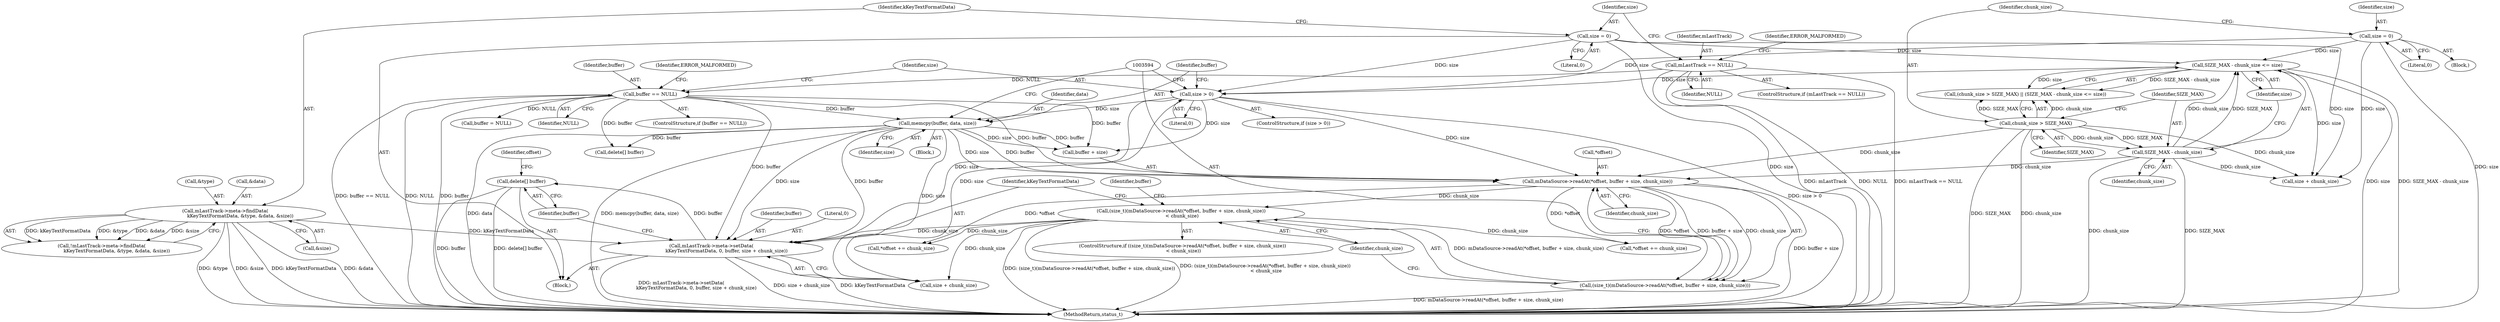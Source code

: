 digraph "0_Android_8a3a2f6ea7defe1a81bb32b3c9f3537f84749b9d@API" {
"1003622" [label="(Call,delete[] buffer)"];
"1003615" [label="(Call,mLastTrack->meta->setData(\n                    kKeyTextFormatData, 0, buffer, size + chunk_size))"];
"1003543" [label="(Call,mLastTrack->meta->findData(\n                    kKeyTextFormatData, &type, &data, &size))"];
"1003587" [label="(Call,memcpy(buffer, data, size))"];
"1003576" [label="(Call,buffer == NULL)"];
"1003530" [label="(Call,mLastTrack == NULL)"];
"1003583" [label="(Call,size > 0)"];
"1003538" [label="(Call,size = 0)"];
"1003560" [label="(Call,SIZE_MAX - chunk_size <= size)"];
"1003561" [label="(Call,SIZE_MAX - chunk_size)"];
"1003557" [label="(Call,chunk_size > SIZE_MAX)"];
"1003552" [label="(Call,size = 0)"];
"1003592" [label="(Call,(size_t)(mDataSource->readAt(*offset, buffer + size, chunk_size))\n < chunk_size)"];
"1003593" [label="(Call,(size_t)(mDataSource->readAt(*offset, buffer + size, chunk_size)))"];
"1003595" [label="(Call,mDataSource->readAt(*offset, buffer + size, chunk_size))"];
"1003576" [label="(Call,buffer == NULL)"];
"1003575" [label="(ControlStructure,if (buffer == NULL))"];
"1003595" [label="(Call,mDataSource->readAt(*offset, buffer + size, chunk_size))"];
"1003539" [label="(Identifier,size)"];
"1003563" [label="(Identifier,chunk_size)"];
"1003588" [label="(Identifier,buffer)"];
"1003618" [label="(Identifier,buffer)"];
"1003545" [label="(Call,&type)"];
"1003553" [label="(Identifier,size)"];
"1003596" [label="(Call,*offset)"];
"1003531" [label="(Identifier,mLastTrack)"];
"1003609" [label="(Call,*offset += chunk_size)"];
"1003534" [label="(Identifier,ERROR_MALFORMED)"];
"1003583" [label="(Call,size > 0)"];
"1003592" [label="(Call,(size_t)(mDataSource->readAt(*offset, buffer + size, chunk_size))\n < chunk_size)"];
"1003532" [label="(Identifier,NULL)"];
"1003582" [label="(ControlStructure,if (size > 0))"];
"1003598" [label="(Call,buffer + size)"];
"1003605" [label="(Identifier,buffer)"];
"1003590" [label="(Identifier,size)"];
"1003557" [label="(Call,chunk_size > SIZE_MAX)"];
"1003547" [label="(Call,&data)"];
"1003577" [label="(Identifier,buffer)"];
"1003572" [label="(Call,size + chunk_size)"];
"1003622" [label="(Call,delete[] buffer)"];
"1003585" [label="(Literal,0)"];
"1003593" [label="(Call,(size_t)(mDataSource->readAt(*offset, buffer + size, chunk_size)))"];
"1003560" [label="(Call,SIZE_MAX - chunk_size <= size)"];
"1003578" [label="(Identifier,NULL)"];
"1003528" [label="(Block,)"];
"1003587" [label="(Call,memcpy(buffer, data, size))"];
"1003923" [label="(MethodReturn,status_t)"];
"1003619" [label="(Call,size + chunk_size)"];
"1003616" [label="(Identifier,kKeyTextFormatData)"];
"1003530" [label="(Call,mLastTrack == NULL)"];
"1003617" [label="(Literal,0)"];
"1003561" [label="(Call,SIZE_MAX - chunk_size)"];
"1003558" [label="(Identifier,chunk_size)"];
"1003601" [label="(Identifier,chunk_size)"];
"1003554" [label="(Literal,0)"];
"1003623" [label="(Identifier,buffer)"];
"1003549" [label="(Call,&size)"];
"1003562" [label="(Identifier,SIZE_MAX)"];
"1003559" [label="(Identifier,SIZE_MAX)"];
"1003586" [label="(Block,)"];
"1003551" [label="(Block,)"];
"1003591" [label="(ControlStructure,if ((size_t)(mDataSource->readAt(*offset, buffer + size, chunk_size))\n < chunk_size))"];
"1003624" [label="(Call,*offset += chunk_size)"];
"1003542" [label="(Call,!mLastTrack->meta->findData(\n                    kKeyTextFormatData, &type, &data, &size))"];
"1003564" [label="(Identifier,size)"];
"1003606" [label="(Call,buffer = NULL)"];
"1003589" [label="(Identifier,data)"];
"1003556" [label="(Call,(chunk_size > SIZE_MAX) || (SIZE_MAX - chunk_size <= size))"];
"1003615" [label="(Call,mLastTrack->meta->setData(\n                    kKeyTextFormatData, 0, buffer, size + chunk_size))"];
"1003602" [label="(Identifier,chunk_size)"];
"1003581" [label="(Identifier,ERROR_MALFORMED)"];
"1003544" [label="(Identifier,kKeyTextFormatData)"];
"1003540" [label="(Literal,0)"];
"1003538" [label="(Call,size = 0)"];
"1003543" [label="(Call,mLastTrack->meta->findData(\n                    kKeyTextFormatData, &type, &data, &size))"];
"1003604" [label="(Call,delete[] buffer)"];
"1003584" [label="(Identifier,size)"];
"1003529" [label="(ControlStructure,if (mLastTrack == NULL))"];
"1003552" [label="(Call,size = 0)"];
"1003626" [label="(Identifier,offset)"];
"1003622" -> "1003528"  [label="AST: "];
"1003622" -> "1003623"  [label="CFG: "];
"1003623" -> "1003622"  [label="AST: "];
"1003626" -> "1003622"  [label="CFG: "];
"1003622" -> "1003923"  [label="DDG: buffer"];
"1003622" -> "1003923"  [label="DDG: delete[] buffer"];
"1003615" -> "1003622"  [label="DDG: buffer"];
"1003615" -> "1003528"  [label="AST: "];
"1003615" -> "1003619"  [label="CFG: "];
"1003616" -> "1003615"  [label="AST: "];
"1003617" -> "1003615"  [label="AST: "];
"1003618" -> "1003615"  [label="AST: "];
"1003619" -> "1003615"  [label="AST: "];
"1003623" -> "1003615"  [label="CFG: "];
"1003615" -> "1003923"  [label="DDG: size + chunk_size"];
"1003615" -> "1003923"  [label="DDG: kKeyTextFormatData"];
"1003615" -> "1003923"  [label="DDG: mLastTrack->meta->setData(\n                    kKeyTextFormatData, 0, buffer, size + chunk_size)"];
"1003543" -> "1003615"  [label="DDG: kKeyTextFormatData"];
"1003587" -> "1003615"  [label="DDG: buffer"];
"1003587" -> "1003615"  [label="DDG: size"];
"1003576" -> "1003615"  [label="DDG: buffer"];
"1003583" -> "1003615"  [label="DDG: size"];
"1003592" -> "1003615"  [label="DDG: chunk_size"];
"1003543" -> "1003542"  [label="AST: "];
"1003543" -> "1003549"  [label="CFG: "];
"1003544" -> "1003543"  [label="AST: "];
"1003545" -> "1003543"  [label="AST: "];
"1003547" -> "1003543"  [label="AST: "];
"1003549" -> "1003543"  [label="AST: "];
"1003542" -> "1003543"  [label="CFG: "];
"1003543" -> "1003923"  [label="DDG: &type"];
"1003543" -> "1003923"  [label="DDG: &size"];
"1003543" -> "1003923"  [label="DDG: kKeyTextFormatData"];
"1003543" -> "1003923"  [label="DDG: &data"];
"1003543" -> "1003542"  [label="DDG: kKeyTextFormatData"];
"1003543" -> "1003542"  [label="DDG: &type"];
"1003543" -> "1003542"  [label="DDG: &data"];
"1003543" -> "1003542"  [label="DDG: &size"];
"1003587" -> "1003586"  [label="AST: "];
"1003587" -> "1003590"  [label="CFG: "];
"1003588" -> "1003587"  [label="AST: "];
"1003589" -> "1003587"  [label="AST: "];
"1003590" -> "1003587"  [label="AST: "];
"1003594" -> "1003587"  [label="CFG: "];
"1003587" -> "1003923"  [label="DDG: data"];
"1003587" -> "1003923"  [label="DDG: memcpy(buffer, data, size)"];
"1003576" -> "1003587"  [label="DDG: buffer"];
"1003583" -> "1003587"  [label="DDG: size"];
"1003587" -> "1003595"  [label="DDG: buffer"];
"1003587" -> "1003595"  [label="DDG: size"];
"1003587" -> "1003598"  [label="DDG: buffer"];
"1003587" -> "1003598"  [label="DDG: size"];
"1003587" -> "1003604"  [label="DDG: buffer"];
"1003587" -> "1003619"  [label="DDG: size"];
"1003576" -> "1003575"  [label="AST: "];
"1003576" -> "1003578"  [label="CFG: "];
"1003577" -> "1003576"  [label="AST: "];
"1003578" -> "1003576"  [label="AST: "];
"1003581" -> "1003576"  [label="CFG: "];
"1003584" -> "1003576"  [label="CFG: "];
"1003576" -> "1003923"  [label="DDG: buffer == NULL"];
"1003576" -> "1003923"  [label="DDG: NULL"];
"1003576" -> "1003923"  [label="DDG: buffer"];
"1003530" -> "1003576"  [label="DDG: NULL"];
"1003576" -> "1003595"  [label="DDG: buffer"];
"1003576" -> "1003598"  [label="DDG: buffer"];
"1003576" -> "1003604"  [label="DDG: buffer"];
"1003576" -> "1003606"  [label="DDG: NULL"];
"1003530" -> "1003529"  [label="AST: "];
"1003530" -> "1003532"  [label="CFG: "];
"1003531" -> "1003530"  [label="AST: "];
"1003532" -> "1003530"  [label="AST: "];
"1003534" -> "1003530"  [label="CFG: "];
"1003539" -> "1003530"  [label="CFG: "];
"1003530" -> "1003923"  [label="DDG: mLastTrack == NULL"];
"1003530" -> "1003923"  [label="DDG: mLastTrack"];
"1003530" -> "1003923"  [label="DDG: NULL"];
"1003583" -> "1003582"  [label="AST: "];
"1003583" -> "1003585"  [label="CFG: "];
"1003584" -> "1003583"  [label="AST: "];
"1003585" -> "1003583"  [label="AST: "];
"1003588" -> "1003583"  [label="CFG: "];
"1003594" -> "1003583"  [label="CFG: "];
"1003583" -> "1003923"  [label="DDG: size > 0"];
"1003538" -> "1003583"  [label="DDG: size"];
"1003560" -> "1003583"  [label="DDG: size"];
"1003552" -> "1003583"  [label="DDG: size"];
"1003583" -> "1003595"  [label="DDG: size"];
"1003583" -> "1003598"  [label="DDG: size"];
"1003583" -> "1003619"  [label="DDG: size"];
"1003538" -> "1003528"  [label="AST: "];
"1003538" -> "1003540"  [label="CFG: "];
"1003539" -> "1003538"  [label="AST: "];
"1003540" -> "1003538"  [label="AST: "];
"1003544" -> "1003538"  [label="CFG: "];
"1003538" -> "1003923"  [label="DDG: size"];
"1003538" -> "1003560"  [label="DDG: size"];
"1003538" -> "1003572"  [label="DDG: size"];
"1003560" -> "1003556"  [label="AST: "];
"1003560" -> "1003564"  [label="CFG: "];
"1003561" -> "1003560"  [label="AST: "];
"1003564" -> "1003560"  [label="AST: "];
"1003556" -> "1003560"  [label="CFG: "];
"1003560" -> "1003923"  [label="DDG: size"];
"1003560" -> "1003923"  [label="DDG: SIZE_MAX - chunk_size"];
"1003560" -> "1003556"  [label="DDG: SIZE_MAX - chunk_size"];
"1003560" -> "1003556"  [label="DDG: size"];
"1003561" -> "1003560"  [label="DDG: SIZE_MAX"];
"1003561" -> "1003560"  [label="DDG: chunk_size"];
"1003552" -> "1003560"  [label="DDG: size"];
"1003560" -> "1003572"  [label="DDG: size"];
"1003561" -> "1003563"  [label="CFG: "];
"1003562" -> "1003561"  [label="AST: "];
"1003563" -> "1003561"  [label="AST: "];
"1003564" -> "1003561"  [label="CFG: "];
"1003561" -> "1003923"  [label="DDG: SIZE_MAX"];
"1003561" -> "1003923"  [label="DDG: chunk_size"];
"1003557" -> "1003561"  [label="DDG: SIZE_MAX"];
"1003557" -> "1003561"  [label="DDG: chunk_size"];
"1003561" -> "1003572"  [label="DDG: chunk_size"];
"1003561" -> "1003595"  [label="DDG: chunk_size"];
"1003557" -> "1003556"  [label="AST: "];
"1003557" -> "1003559"  [label="CFG: "];
"1003558" -> "1003557"  [label="AST: "];
"1003559" -> "1003557"  [label="AST: "];
"1003562" -> "1003557"  [label="CFG: "];
"1003556" -> "1003557"  [label="CFG: "];
"1003557" -> "1003923"  [label="DDG: SIZE_MAX"];
"1003557" -> "1003923"  [label="DDG: chunk_size"];
"1003557" -> "1003556"  [label="DDG: chunk_size"];
"1003557" -> "1003556"  [label="DDG: SIZE_MAX"];
"1003557" -> "1003572"  [label="DDG: chunk_size"];
"1003557" -> "1003595"  [label="DDG: chunk_size"];
"1003552" -> "1003551"  [label="AST: "];
"1003552" -> "1003554"  [label="CFG: "];
"1003553" -> "1003552"  [label="AST: "];
"1003554" -> "1003552"  [label="AST: "];
"1003558" -> "1003552"  [label="CFG: "];
"1003552" -> "1003923"  [label="DDG: size"];
"1003552" -> "1003572"  [label="DDG: size"];
"1003592" -> "1003591"  [label="AST: "];
"1003592" -> "1003602"  [label="CFG: "];
"1003593" -> "1003592"  [label="AST: "];
"1003602" -> "1003592"  [label="AST: "];
"1003605" -> "1003592"  [label="CFG: "];
"1003616" -> "1003592"  [label="CFG: "];
"1003592" -> "1003923"  [label="DDG: (size_t)(mDataSource->readAt(*offset, buffer + size, chunk_size))"];
"1003592" -> "1003923"  [label="DDG: (size_t)(mDataSource->readAt(*offset, buffer + size, chunk_size))\n < chunk_size"];
"1003593" -> "1003592"  [label="DDG: mDataSource->readAt(*offset, buffer + size, chunk_size)"];
"1003595" -> "1003592"  [label="DDG: chunk_size"];
"1003592" -> "1003609"  [label="DDG: chunk_size"];
"1003592" -> "1003619"  [label="DDG: chunk_size"];
"1003592" -> "1003624"  [label="DDG: chunk_size"];
"1003593" -> "1003595"  [label="CFG: "];
"1003594" -> "1003593"  [label="AST: "];
"1003595" -> "1003593"  [label="AST: "];
"1003602" -> "1003593"  [label="CFG: "];
"1003593" -> "1003923"  [label="DDG: mDataSource->readAt(*offset, buffer + size, chunk_size)"];
"1003595" -> "1003593"  [label="DDG: *offset"];
"1003595" -> "1003593"  [label="DDG: buffer + size"];
"1003595" -> "1003593"  [label="DDG: chunk_size"];
"1003595" -> "1003601"  [label="CFG: "];
"1003596" -> "1003595"  [label="AST: "];
"1003598" -> "1003595"  [label="AST: "];
"1003601" -> "1003595"  [label="AST: "];
"1003595" -> "1003923"  [label="DDG: buffer + size"];
"1003595" -> "1003609"  [label="DDG: *offset"];
"1003595" -> "1003624"  [label="DDG: *offset"];
}
